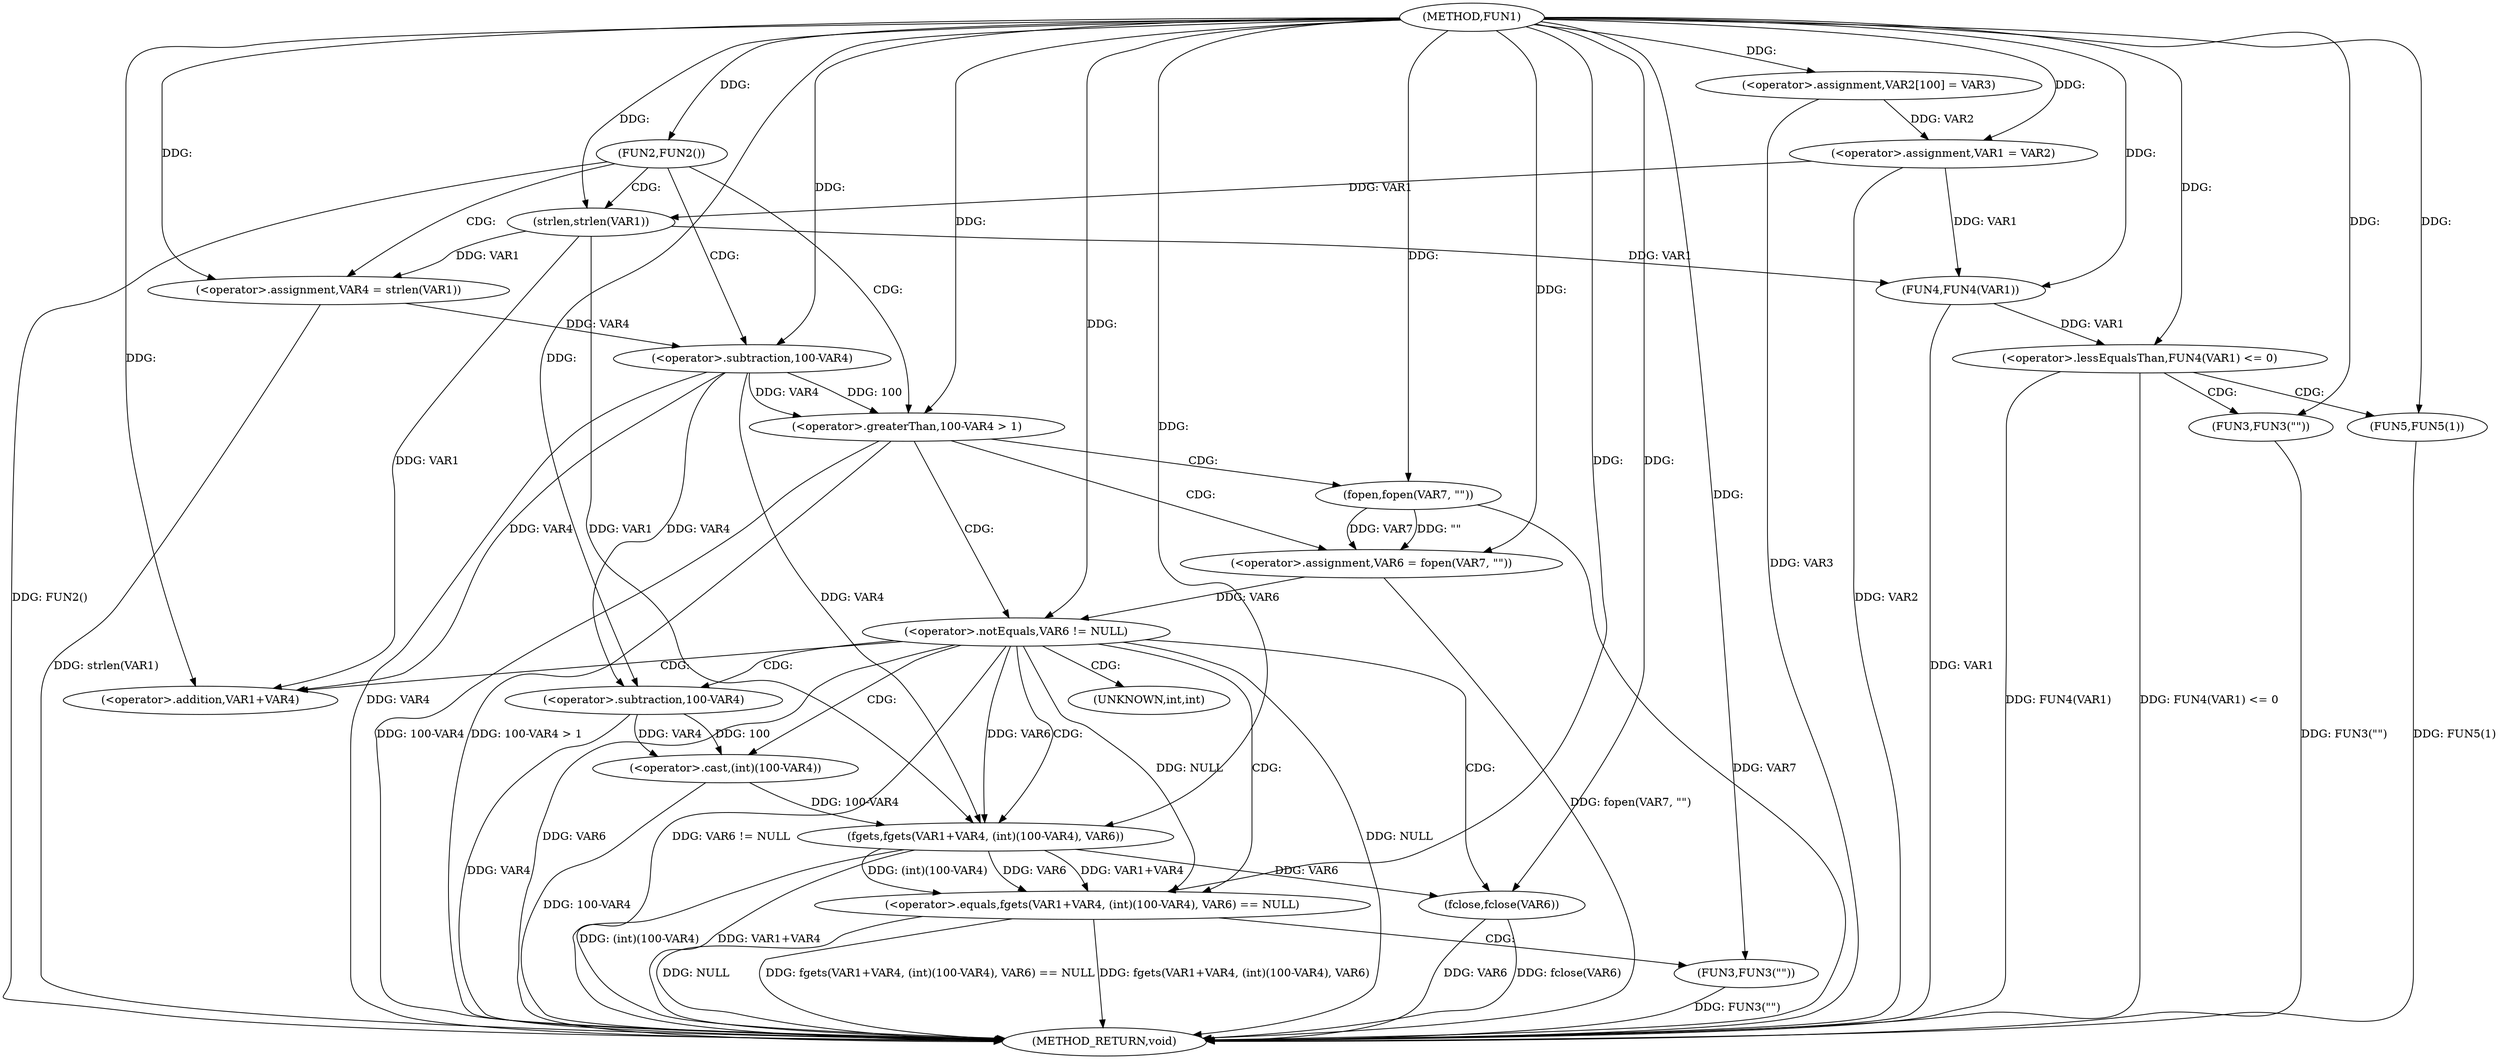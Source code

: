 digraph FUN1 {  
"1000100" [label = "(METHOD,FUN1)" ]
"1000165" [label = "(METHOD_RETURN,void)" ]
"1000104" [label = "(<operator>.assignment,VAR2[100] = VAR3)" ]
"1000107" [label = "(<operator>.assignment,VAR1 = VAR2)" ]
"1000111" [label = "(FUN2,FUN2())" ]
"1000115" [label = "(<operator>.assignment,VAR4 = strlen(VAR1))" ]
"1000117" [label = "(strlen,strlen(VAR1))" ]
"1000121" [label = "(<operator>.greaterThan,100-VAR4 > 1)" ]
"1000122" [label = "(<operator>.subtraction,100-VAR4)" ]
"1000127" [label = "(<operator>.assignment,VAR6 = fopen(VAR7, \"\"))" ]
"1000129" [label = "(fopen,fopen(VAR7, \"\"))" ]
"1000133" [label = "(<operator>.notEquals,VAR6 != NULL)" ]
"1000138" [label = "(<operator>.equals,fgets(VAR1+VAR4, (int)(100-VAR4), VAR6) == NULL)" ]
"1000139" [label = "(fgets,fgets(VAR1+VAR4, (int)(100-VAR4), VAR6))" ]
"1000140" [label = "(<operator>.addition,VAR1+VAR4)" ]
"1000143" [label = "(<operator>.cast,(int)(100-VAR4))" ]
"1000145" [label = "(<operator>.subtraction,100-VAR4)" ]
"1000151" [label = "(FUN3,FUN3(\"\"))" ]
"1000153" [label = "(fclose,fclose(VAR6))" ]
"1000156" [label = "(<operator>.lessEqualsThan,FUN4(VAR1) <= 0)" ]
"1000157" [label = "(FUN4,FUN4(VAR1))" ]
"1000161" [label = "(FUN3,FUN3(\"\"))" ]
"1000163" [label = "(FUN5,FUN5(1))" ]
"1000144" [label = "(UNKNOWN,int,int)" ]
  "1000115" -> "1000165"  [ label = "DDG: strlen(VAR1)"] 
  "1000129" -> "1000165"  [ label = "DDG: VAR7"] 
  "1000156" -> "1000165"  [ label = "DDG: FUN4(VAR1)"] 
  "1000138" -> "1000165"  [ label = "DDG: fgets(VAR1+VAR4, (int)(100-VAR4), VAR6)"] 
  "1000139" -> "1000165"  [ label = "DDG: VAR1+VAR4"] 
  "1000138" -> "1000165"  [ label = "DDG: NULL"] 
  "1000133" -> "1000165"  [ label = "DDG: VAR6 != NULL"] 
  "1000153" -> "1000165"  [ label = "DDG: VAR6"] 
  "1000133" -> "1000165"  [ label = "DDG: NULL"] 
  "1000163" -> "1000165"  [ label = "DDG: FUN5(1)"] 
  "1000122" -> "1000165"  [ label = "DDG: VAR4"] 
  "1000151" -> "1000165"  [ label = "DDG: FUN3(\"\")"] 
  "1000127" -> "1000165"  [ label = "DDG: fopen(VAR7, \"\")"] 
  "1000157" -> "1000165"  [ label = "DDG: VAR1"] 
  "1000133" -> "1000165"  [ label = "DDG: VAR6"] 
  "1000121" -> "1000165"  [ label = "DDG: 100-VAR4 > 1"] 
  "1000153" -> "1000165"  [ label = "DDG: fclose(VAR6)"] 
  "1000139" -> "1000165"  [ label = "DDG: (int)(100-VAR4)"] 
  "1000121" -> "1000165"  [ label = "DDG: 100-VAR4"] 
  "1000143" -> "1000165"  [ label = "DDG: 100-VAR4"] 
  "1000156" -> "1000165"  [ label = "DDG: FUN4(VAR1) <= 0"] 
  "1000138" -> "1000165"  [ label = "DDG: fgets(VAR1+VAR4, (int)(100-VAR4), VAR6) == NULL"] 
  "1000145" -> "1000165"  [ label = "DDG: VAR4"] 
  "1000111" -> "1000165"  [ label = "DDG: FUN2()"] 
  "1000161" -> "1000165"  [ label = "DDG: FUN3(\"\")"] 
  "1000104" -> "1000165"  [ label = "DDG: VAR3"] 
  "1000107" -> "1000165"  [ label = "DDG: VAR2"] 
  "1000100" -> "1000104"  [ label = "DDG: "] 
  "1000104" -> "1000107"  [ label = "DDG: VAR2"] 
  "1000100" -> "1000107"  [ label = "DDG: "] 
  "1000100" -> "1000111"  [ label = "DDG: "] 
  "1000117" -> "1000115"  [ label = "DDG: VAR1"] 
  "1000100" -> "1000115"  [ label = "DDG: "] 
  "1000107" -> "1000117"  [ label = "DDG: VAR1"] 
  "1000100" -> "1000117"  [ label = "DDG: "] 
  "1000122" -> "1000121"  [ label = "DDG: 100"] 
  "1000122" -> "1000121"  [ label = "DDG: VAR4"] 
  "1000100" -> "1000122"  [ label = "DDG: "] 
  "1000115" -> "1000122"  [ label = "DDG: VAR4"] 
  "1000100" -> "1000121"  [ label = "DDG: "] 
  "1000129" -> "1000127"  [ label = "DDG: VAR7"] 
  "1000129" -> "1000127"  [ label = "DDG: \"\""] 
  "1000100" -> "1000127"  [ label = "DDG: "] 
  "1000100" -> "1000129"  [ label = "DDG: "] 
  "1000127" -> "1000133"  [ label = "DDG: VAR6"] 
  "1000100" -> "1000133"  [ label = "DDG: "] 
  "1000139" -> "1000138"  [ label = "DDG: VAR1+VAR4"] 
  "1000139" -> "1000138"  [ label = "DDG: (int)(100-VAR4)"] 
  "1000139" -> "1000138"  [ label = "DDG: VAR6"] 
  "1000117" -> "1000139"  [ label = "DDG: VAR1"] 
  "1000100" -> "1000139"  [ label = "DDG: "] 
  "1000122" -> "1000139"  [ label = "DDG: VAR4"] 
  "1000117" -> "1000140"  [ label = "DDG: VAR1"] 
  "1000100" -> "1000140"  [ label = "DDG: "] 
  "1000122" -> "1000140"  [ label = "DDG: VAR4"] 
  "1000143" -> "1000139"  [ label = "DDG: 100-VAR4"] 
  "1000145" -> "1000143"  [ label = "DDG: 100"] 
  "1000145" -> "1000143"  [ label = "DDG: VAR4"] 
  "1000100" -> "1000145"  [ label = "DDG: "] 
  "1000122" -> "1000145"  [ label = "DDG: VAR4"] 
  "1000133" -> "1000139"  [ label = "DDG: VAR6"] 
  "1000133" -> "1000138"  [ label = "DDG: NULL"] 
  "1000100" -> "1000138"  [ label = "DDG: "] 
  "1000100" -> "1000151"  [ label = "DDG: "] 
  "1000139" -> "1000153"  [ label = "DDG: VAR6"] 
  "1000100" -> "1000153"  [ label = "DDG: "] 
  "1000157" -> "1000156"  [ label = "DDG: VAR1"] 
  "1000107" -> "1000157"  [ label = "DDG: VAR1"] 
  "1000117" -> "1000157"  [ label = "DDG: VAR1"] 
  "1000100" -> "1000157"  [ label = "DDG: "] 
  "1000100" -> "1000156"  [ label = "DDG: "] 
  "1000100" -> "1000161"  [ label = "DDG: "] 
  "1000100" -> "1000163"  [ label = "DDG: "] 
  "1000111" -> "1000121"  [ label = "CDG: "] 
  "1000111" -> "1000117"  [ label = "CDG: "] 
  "1000111" -> "1000115"  [ label = "CDG: "] 
  "1000111" -> "1000122"  [ label = "CDG: "] 
  "1000121" -> "1000127"  [ label = "CDG: "] 
  "1000121" -> "1000129"  [ label = "CDG: "] 
  "1000121" -> "1000133"  [ label = "CDG: "] 
  "1000133" -> "1000153"  [ label = "CDG: "] 
  "1000133" -> "1000143"  [ label = "CDG: "] 
  "1000133" -> "1000145"  [ label = "CDG: "] 
  "1000133" -> "1000139"  [ label = "CDG: "] 
  "1000133" -> "1000144"  [ label = "CDG: "] 
  "1000133" -> "1000140"  [ label = "CDG: "] 
  "1000133" -> "1000138"  [ label = "CDG: "] 
  "1000138" -> "1000151"  [ label = "CDG: "] 
  "1000156" -> "1000163"  [ label = "CDG: "] 
  "1000156" -> "1000161"  [ label = "CDG: "] 
}
